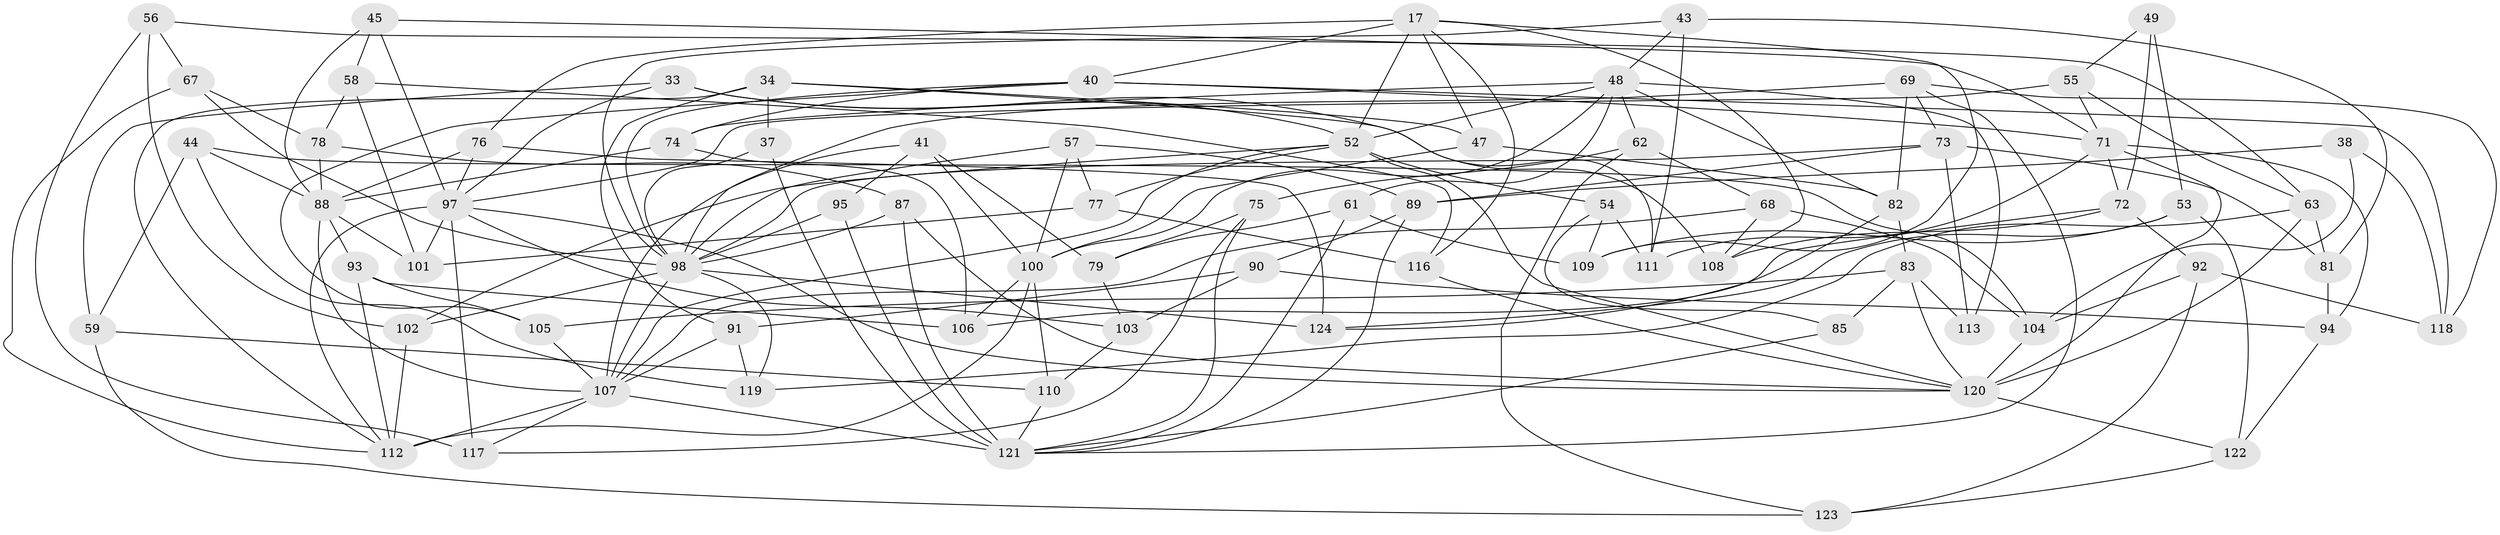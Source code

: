 // original degree distribution, {4: 1.0}
// Generated by graph-tools (version 1.1) at 2025/04/03/04/25 22:04:00]
// undirected, 74 vertices, 178 edges
graph export_dot {
graph [start="1"]
  node [color=gray90,style=filled];
  17 [super="+16"];
  33;
  34 [super="+27"];
  37;
  38;
  40 [super="+11+39"];
  41;
  43;
  44;
  45;
  47;
  48 [super="+2+13"];
  49;
  52 [super="+24+46"];
  53;
  54;
  55;
  56;
  57;
  58;
  59;
  61;
  62;
  63 [super="+32"];
  67;
  68;
  69 [super="+50"];
  71 [super="+66"];
  72 [super="+35"];
  73 [super="+19"];
  74;
  75;
  76;
  77;
  78;
  79;
  81;
  82 [super="+25"];
  83 [super="+18"];
  85;
  87 [super="+80"];
  88 [super="+28+60"];
  89 [super="+7"];
  90;
  91;
  92;
  93;
  94;
  95;
  97 [super="+26+29+84"];
  98 [super="+65+64"];
  100 [super="+21+31"];
  101;
  102;
  103;
  104 [super="+36"];
  105 [super="+70"];
  106;
  107 [super="+9+96+99"];
  108;
  109;
  110;
  111;
  112 [super="+1+51"];
  113;
  116;
  117 [super="+115"];
  118;
  119;
  120 [super="+23+42+30+86"];
  121 [super="+6+20+114"];
  122;
  123;
  124;
  17 -- 47;
  17 -- 109;
  17 -- 52 [weight=2];
  17 -- 116;
  17 -- 40;
  17 -- 108;
  17 -- 76;
  33 -- 59;
  33 -- 108;
  33 -- 52;
  33 -- 97;
  34 -- 47;
  34 -- 111;
  34 -- 37 [weight=2];
  34 -- 112;
  34 -- 91;
  37 -- 121;
  37 -- 98;
  38 -- 104;
  38 -- 89 [weight=2];
  38 -- 118;
  40 -- 74;
  40 -- 105 [weight=2];
  40 -- 118;
  40 -- 71 [weight=2];
  40 -- 98;
  41 -- 79;
  41 -- 95;
  41 -- 107;
  41 -- 100;
  43 -- 111;
  43 -- 81;
  43 -- 48;
  43 -- 98;
  44 -- 59;
  44 -- 119;
  44 -- 88;
  44 -- 104;
  45 -- 58;
  45 -- 71;
  45 -- 97;
  45 -- 88;
  47 -- 100;
  47 -- 82;
  48 -- 113;
  48 -- 82;
  48 -- 62;
  48 -- 100;
  48 -- 61;
  48 -- 74;
  48 -- 52;
  49 -- 55;
  49 -- 53;
  49 -- 72 [weight=2];
  52 -- 120;
  52 -- 102;
  52 -- 54;
  52 -- 107 [weight=2];
  52 -- 77;
  53 -- 122;
  53 -- 109;
  53 -- 124;
  54 -- 109;
  54 -- 85;
  54 -- 111;
  55 -- 63;
  55 -- 71;
  55 -- 97;
  56 -- 67;
  56 -- 102;
  56 -- 117;
  56 -- 63;
  57 -- 100;
  57 -- 77;
  57 -- 89;
  57 -- 98;
  58 -- 101;
  58 -- 78;
  58 -- 116;
  59 -- 110;
  59 -- 123;
  61 -- 109;
  61 -- 79;
  61 -- 121;
  62 -- 68;
  62 -- 123;
  62 -- 75;
  63 -- 81;
  63 -- 120 [weight=2];
  63 -- 119;
  67 -- 78;
  67 -- 112;
  67 -- 98;
  68 -- 108;
  68 -- 104;
  68 -- 107;
  69 -- 73;
  69 -- 121;
  69 -- 82 [weight=2];
  69 -- 118;
  69 -- 98;
  71 -- 94;
  71 -- 72;
  71 -- 111;
  71 -- 120;
  72 -- 92;
  72 -- 106;
  72 -- 108;
  73 -- 89;
  73 -- 113 [weight=2];
  73 -- 81;
  73 -- 98;
  74 -- 88;
  74 -- 106;
  75 -- 121;
  75 -- 79;
  75 -- 117;
  76 -- 97;
  76 -- 124;
  76 -- 88;
  77 -- 116;
  77 -- 101;
  78 -- 87;
  78 -- 88;
  79 -- 103;
  81 -- 94;
  82 -- 124;
  82 -- 83;
  83 -- 105;
  83 -- 85 [weight=2];
  83 -- 113;
  83 -- 120;
  85 -- 121;
  87 -- 121 [weight=2];
  87 -- 98;
  87 -- 120 [weight=2];
  88 -- 93;
  88 -- 107;
  88 -- 101;
  89 -- 90;
  89 -- 121;
  90 -- 103;
  90 -- 94;
  90 -- 91;
  91 -- 119;
  91 -- 107;
  92 -- 118;
  92 -- 123;
  92 -- 104;
  93 -- 105;
  93 -- 106;
  93 -- 112;
  94 -- 122;
  95 -- 98 [weight=2];
  95 -- 121;
  97 -- 112;
  97 -- 117 [weight=2];
  97 -- 103;
  97 -- 120;
  97 -- 101;
  98 -- 119;
  98 -- 107;
  98 -- 102;
  98 -- 124;
  100 -- 112 [weight=2];
  100 -- 110;
  100 -- 106;
  102 -- 112;
  103 -- 110;
  104 -- 120 [weight=2];
  105 -- 107 [weight=2];
  107 -- 121 [weight=2];
  107 -- 112;
  107 -- 117 [weight=2];
  110 -- 121;
  116 -- 120;
  120 -- 122;
  122 -- 123;
}
